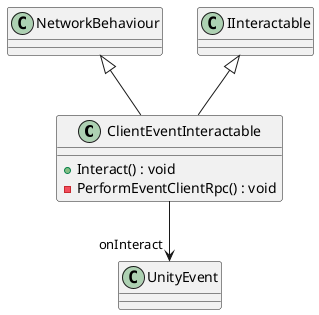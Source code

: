@startuml
class ClientEventInteractable {
    + Interact() : void
    - PerformEventClientRpc() : void
}
NetworkBehaviour <|-- ClientEventInteractable
IInteractable <|-- ClientEventInteractable
ClientEventInteractable --> "onInteract" UnityEvent
@enduml
